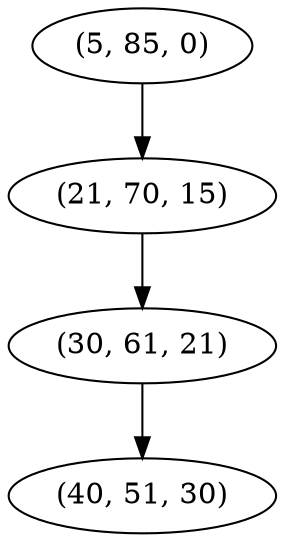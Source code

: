 digraph tree {
    "(5, 85, 0)";
    "(21, 70, 15)";
    "(30, 61, 21)";
    "(40, 51, 30)";
    "(5, 85, 0)" -> "(21, 70, 15)";
    "(21, 70, 15)" -> "(30, 61, 21)";
    "(30, 61, 21)" -> "(40, 51, 30)";
}
